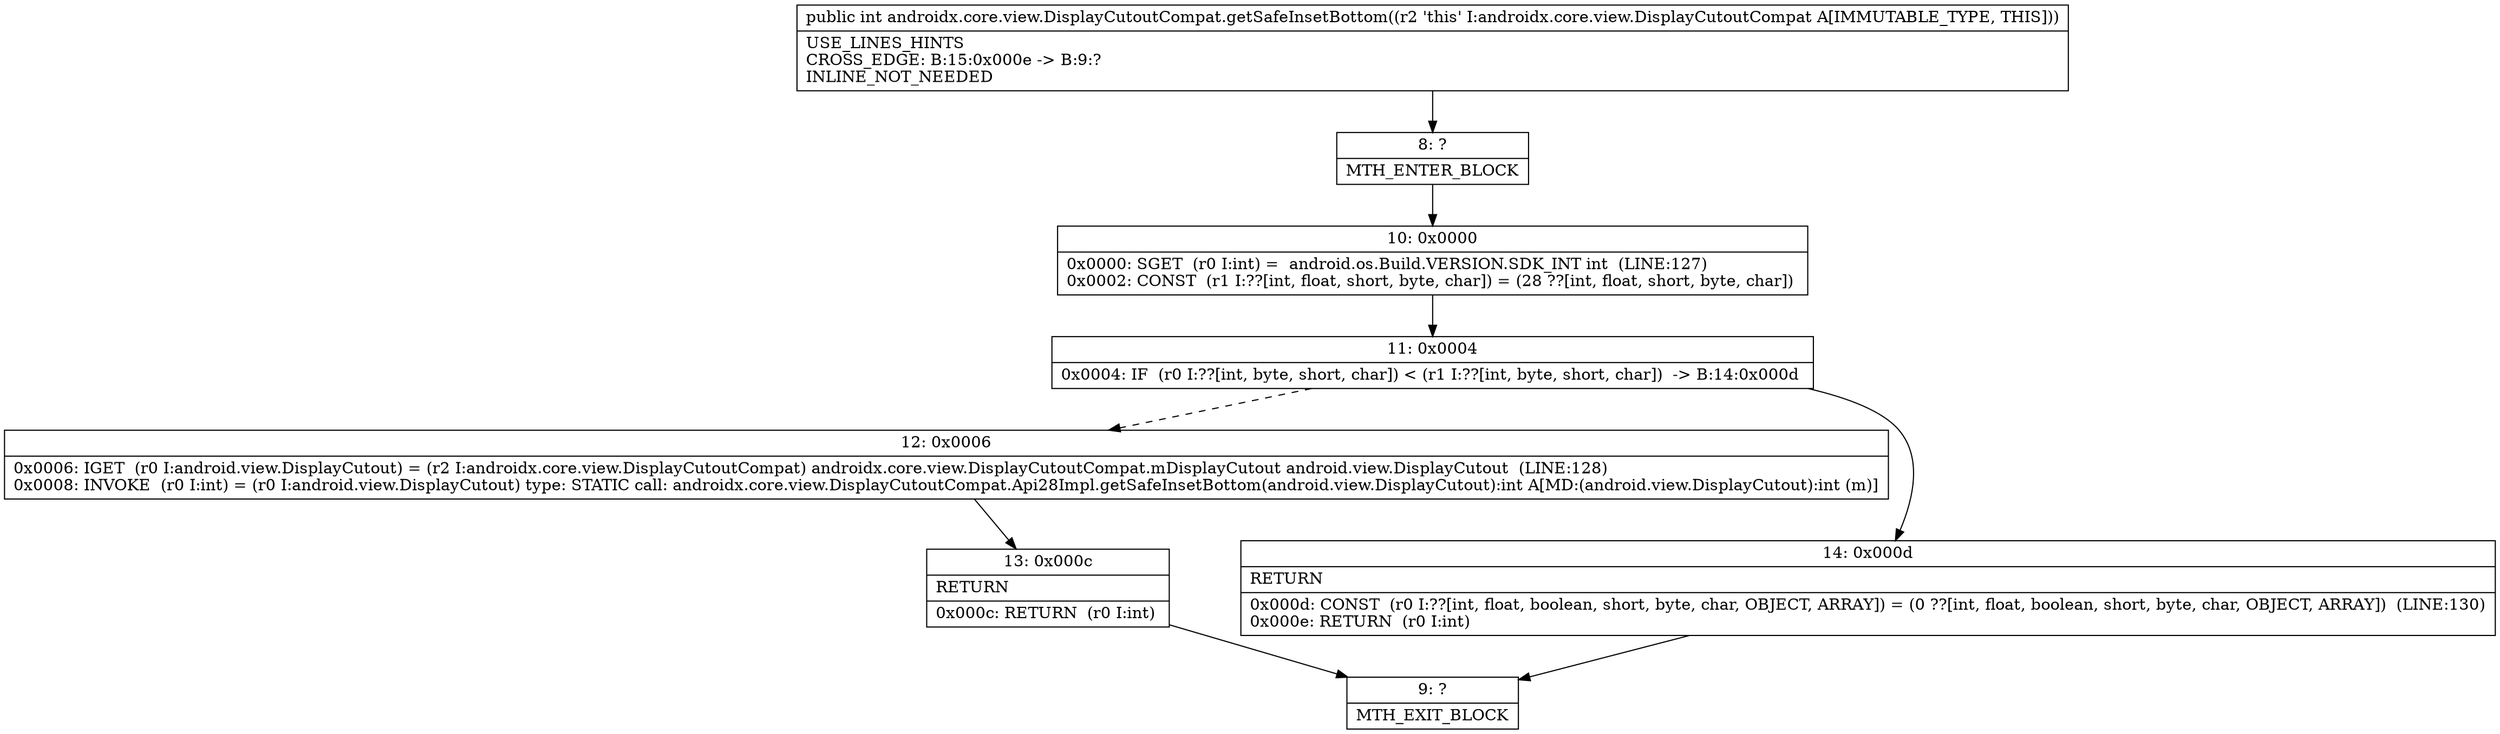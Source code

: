 digraph "CFG forandroidx.core.view.DisplayCutoutCompat.getSafeInsetBottom()I" {
Node_8 [shape=record,label="{8\:\ ?|MTH_ENTER_BLOCK\l}"];
Node_10 [shape=record,label="{10\:\ 0x0000|0x0000: SGET  (r0 I:int) =  android.os.Build.VERSION.SDK_INT int  (LINE:127)\l0x0002: CONST  (r1 I:??[int, float, short, byte, char]) = (28 ??[int, float, short, byte, char]) \l}"];
Node_11 [shape=record,label="{11\:\ 0x0004|0x0004: IF  (r0 I:??[int, byte, short, char]) \< (r1 I:??[int, byte, short, char])  \-\> B:14:0x000d \l}"];
Node_12 [shape=record,label="{12\:\ 0x0006|0x0006: IGET  (r0 I:android.view.DisplayCutout) = (r2 I:androidx.core.view.DisplayCutoutCompat) androidx.core.view.DisplayCutoutCompat.mDisplayCutout android.view.DisplayCutout  (LINE:128)\l0x0008: INVOKE  (r0 I:int) = (r0 I:android.view.DisplayCutout) type: STATIC call: androidx.core.view.DisplayCutoutCompat.Api28Impl.getSafeInsetBottom(android.view.DisplayCutout):int A[MD:(android.view.DisplayCutout):int (m)]\l}"];
Node_13 [shape=record,label="{13\:\ 0x000c|RETURN\l|0x000c: RETURN  (r0 I:int) \l}"];
Node_9 [shape=record,label="{9\:\ ?|MTH_EXIT_BLOCK\l}"];
Node_14 [shape=record,label="{14\:\ 0x000d|RETURN\l|0x000d: CONST  (r0 I:??[int, float, boolean, short, byte, char, OBJECT, ARRAY]) = (0 ??[int, float, boolean, short, byte, char, OBJECT, ARRAY])  (LINE:130)\l0x000e: RETURN  (r0 I:int) \l}"];
MethodNode[shape=record,label="{public int androidx.core.view.DisplayCutoutCompat.getSafeInsetBottom((r2 'this' I:androidx.core.view.DisplayCutoutCompat A[IMMUTABLE_TYPE, THIS]))  | USE_LINES_HINTS\lCROSS_EDGE: B:15:0x000e \-\> B:9:?\lINLINE_NOT_NEEDED\l}"];
MethodNode -> Node_8;Node_8 -> Node_10;
Node_10 -> Node_11;
Node_11 -> Node_12[style=dashed];
Node_11 -> Node_14;
Node_12 -> Node_13;
Node_13 -> Node_9;
Node_14 -> Node_9;
}

